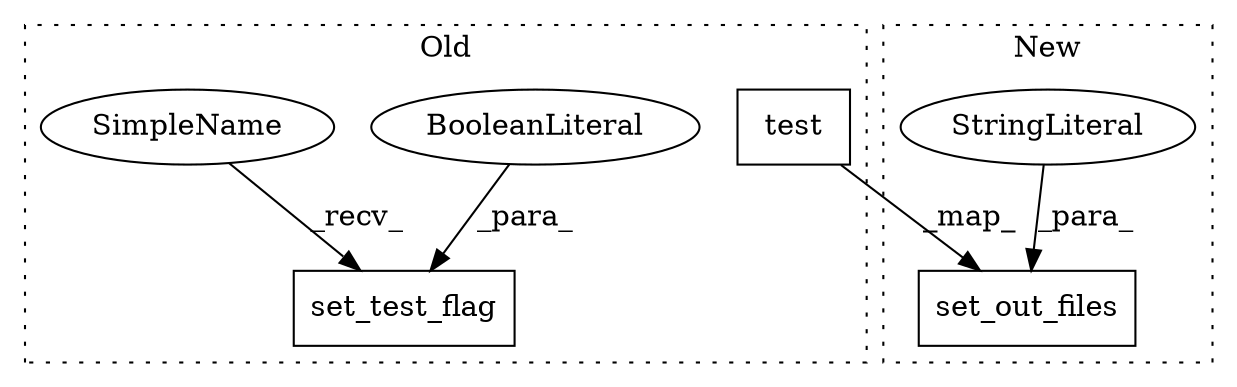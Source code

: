 digraph G {
subgraph cluster0 {
1 [label="test" a="32" s="688" l="6" shape="box"];
3 [label="set_test_flag" a="32" s="198,216" l="14,1" shape="box"];
4 [label="BooleanLiteral" a="9" s="212" l="4" shape="ellipse"];
6 [label="SimpleName" a="42" s="194" l="3" shape="ellipse"];
label = "Old";
style="dotted";
}
subgraph cluster1 {
2 [label="set_out_files" a="32" s="589,627" l="14,1" shape="box"];
5 [label="StringLiteral" a="45" s="603" l="24" shape="ellipse"];
label = "New";
style="dotted";
}
1 -> 2 [label="_map_"];
4 -> 3 [label="_para_"];
5 -> 2 [label="_para_"];
6 -> 3 [label="_recv_"];
}